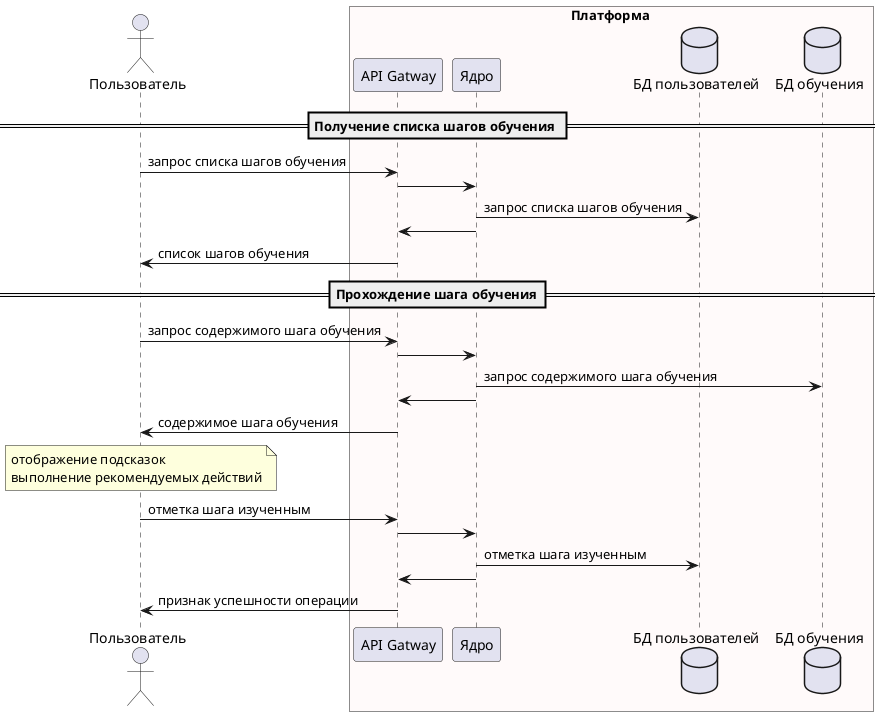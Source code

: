 @startuml
actor "Пользователь" as user
box Платформа #snow
participant "API Gatway" as gateway
participant "Ядро" as core
database "БД пользователей" as userDB
database "БД обучения" as learnDB
end box

==Получение списка шагов обучения ==
user -> gateway: запрос списка шагов обучения
gateway -> core
core -> userDB: запрос списка шагов обучения
core -> gateway
gateway -> user: список шагов обучения

==Прохождение шага обучения==
user -> gateway: запрос содержимого шага обучения
gateway -> core
core -> learnDB: запрос содержимого шага обучения
core -> gateway
gateway -> user: содержимое шага обучения
note over user
    отображение подсказок
    выполнение рекомендуемых действий
end note
user -> gateway: отметка шага изученным
gateway -> core
core -> userDB: отметка шага изученным
core -> gateway
gateway -> user: признак успешности операции

@enduml

